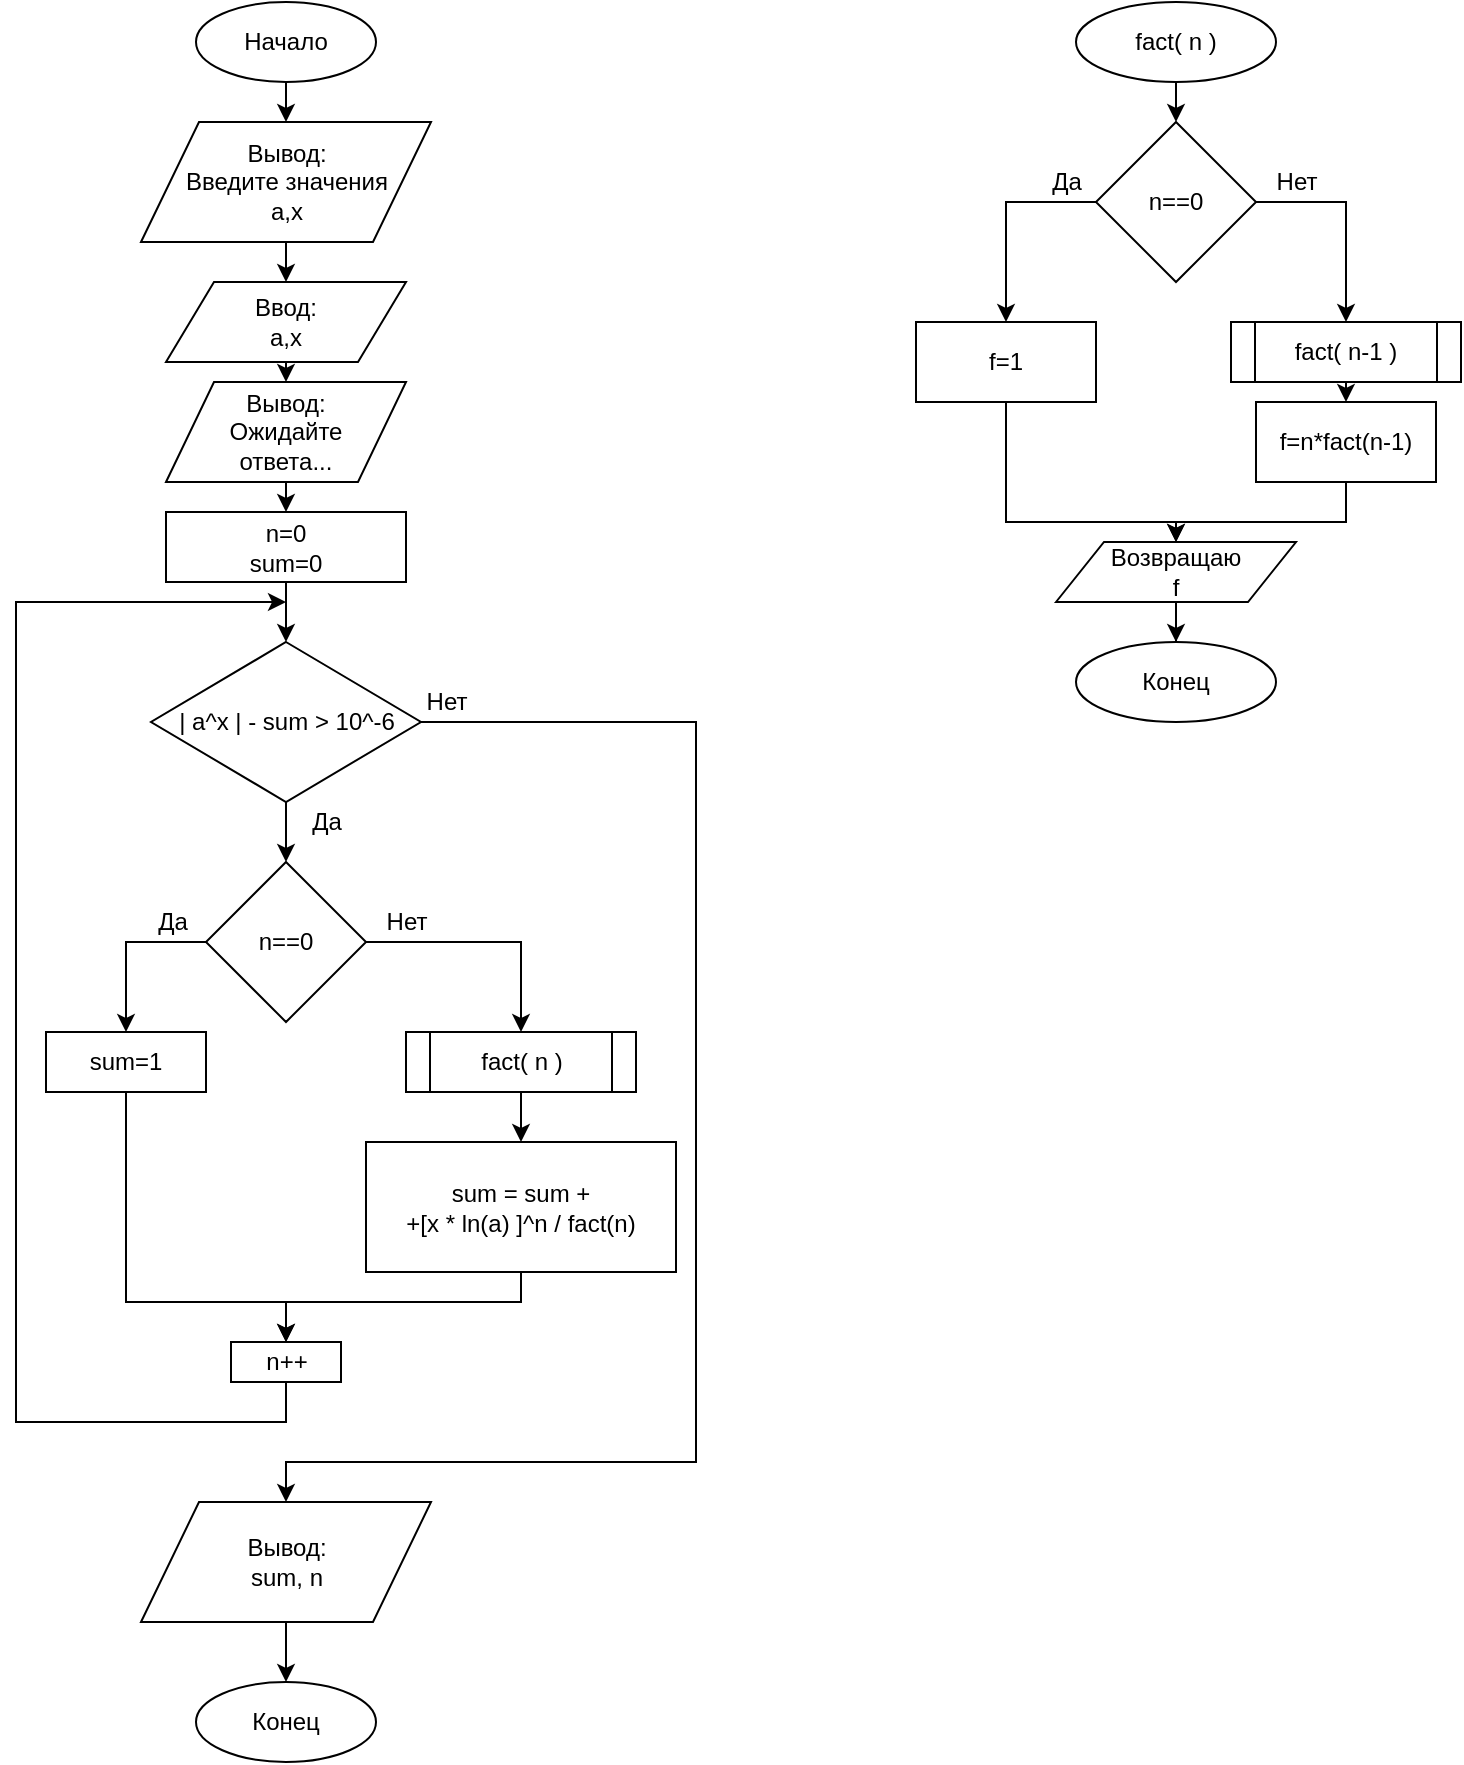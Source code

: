 <mxfile version="12.9.6" type="device"><diagram id="_Iy-XX-RFt_28th7jpNQ" name="Page-1"><mxGraphModel dx="868" dy="1560" grid="1" gridSize="10" guides="1" tooltips="1" connect="1" arrows="1" fold="1" page="1" pageScale="1" pageWidth="850" pageHeight="1100" math="0" shadow="0"><root><mxCell id="0"/><mxCell id="1" parent="0"/><mxCell id="unsGoMdO-lmkZ7KtWesT-11" style="edgeStyle=orthogonalEdgeStyle;rounded=0;orthogonalLoop=1;jettySize=auto;html=1;exitX=0.5;exitY=1;exitDx=0;exitDy=0;entryX=0.5;entryY=0;entryDx=0;entryDy=0;" edge="1" parent="1" source="unsGoMdO-lmkZ7KtWesT-1" target="unsGoMdO-lmkZ7KtWesT-2"><mxGeometry relative="1" as="geometry"/></mxCell><mxCell id="unsGoMdO-lmkZ7KtWesT-1" value="fact( n )" style="ellipse;whiteSpace=wrap;html=1;" vertex="1" parent="1"><mxGeometry x="610" y="-1080" width="100" height="40" as="geometry"/></mxCell><mxCell id="unsGoMdO-lmkZ7KtWesT-8" style="edgeStyle=orthogonalEdgeStyle;rounded=0;orthogonalLoop=1;jettySize=auto;html=1;exitX=1;exitY=0.5;exitDx=0;exitDy=0;" edge="1" parent="1" source="unsGoMdO-lmkZ7KtWesT-2" target="unsGoMdO-lmkZ7KtWesT-7"><mxGeometry relative="1" as="geometry"/></mxCell><mxCell id="unsGoMdO-lmkZ7KtWesT-10" style="edgeStyle=orthogonalEdgeStyle;rounded=0;orthogonalLoop=1;jettySize=auto;html=1;exitX=0;exitY=0.5;exitDx=0;exitDy=0;entryX=0.5;entryY=0;entryDx=0;entryDy=0;" edge="1" parent="1" source="unsGoMdO-lmkZ7KtWesT-2" target="unsGoMdO-lmkZ7KtWesT-3"><mxGeometry relative="1" as="geometry"/></mxCell><mxCell id="unsGoMdO-lmkZ7KtWesT-2" value="n==0" style="rhombus;whiteSpace=wrap;html=1;" vertex="1" parent="1"><mxGeometry x="620" y="-1020" width="80" height="80" as="geometry"/></mxCell><mxCell id="unsGoMdO-lmkZ7KtWesT-15" style="edgeStyle=orthogonalEdgeStyle;rounded=0;orthogonalLoop=1;jettySize=auto;html=1;exitX=0.5;exitY=1;exitDx=0;exitDy=0;" edge="1" parent="1" source="unsGoMdO-lmkZ7KtWesT-3"><mxGeometry relative="1" as="geometry"><mxPoint x="660" y="-810" as="targetPoint"/><Array as="points"><mxPoint x="575" y="-820"/><mxPoint x="660" y="-820"/></Array></mxGeometry></mxCell><mxCell id="unsGoMdO-lmkZ7KtWesT-3" value="f=1" style="rounded=0;whiteSpace=wrap;html=1;" vertex="1" parent="1"><mxGeometry x="530" y="-920" width="90" height="40" as="geometry"/></mxCell><mxCell id="unsGoMdO-lmkZ7KtWesT-14" style="edgeStyle=orthogonalEdgeStyle;rounded=0;orthogonalLoop=1;jettySize=auto;html=1;exitX=0.5;exitY=1;exitDx=0;exitDy=0;" edge="1" parent="1" source="unsGoMdO-lmkZ7KtWesT-4" target="unsGoMdO-lmkZ7KtWesT-12"><mxGeometry relative="1" as="geometry"><Array as="points"><mxPoint x="745" y="-820"/><mxPoint x="660" y="-820"/></Array></mxGeometry></mxCell><mxCell id="unsGoMdO-lmkZ7KtWesT-4" value="f=n*fact(n-1)" style="rounded=0;whiteSpace=wrap;html=1;" vertex="1" parent="1"><mxGeometry x="700" y="-880" width="90" height="40" as="geometry"/></mxCell><mxCell id="unsGoMdO-lmkZ7KtWesT-9" style="edgeStyle=orthogonalEdgeStyle;rounded=0;orthogonalLoop=1;jettySize=auto;html=1;exitX=0.5;exitY=1;exitDx=0;exitDy=0;entryX=0.5;entryY=0;entryDx=0;entryDy=0;" edge="1" parent="1" source="unsGoMdO-lmkZ7KtWesT-7" target="unsGoMdO-lmkZ7KtWesT-4"><mxGeometry relative="1" as="geometry"/></mxCell><mxCell id="unsGoMdO-lmkZ7KtWesT-7" value="fact( n-1 )" style="shape=process;whiteSpace=wrap;html=1;backgroundOutline=1;" vertex="1" parent="1"><mxGeometry x="687.5" y="-920" width="115" height="30" as="geometry"/></mxCell><mxCell id="unsGoMdO-lmkZ7KtWesT-16" style="edgeStyle=orthogonalEdgeStyle;rounded=0;orthogonalLoop=1;jettySize=auto;html=1;exitX=0.5;exitY=1;exitDx=0;exitDy=0;" edge="1" parent="1" source="unsGoMdO-lmkZ7KtWesT-12" target="unsGoMdO-lmkZ7KtWesT-13"><mxGeometry relative="1" as="geometry"/></mxCell><mxCell id="unsGoMdO-lmkZ7KtWesT-12" value="&lt;div&gt;Возвращаю&lt;/div&gt;&lt;div&gt;f&lt;br&gt;&lt;/div&gt;" style="shape=parallelogram;perimeter=parallelogramPerimeter;whiteSpace=wrap;html=1;" vertex="1" parent="1"><mxGeometry x="600" y="-810" width="120" height="30" as="geometry"/></mxCell><mxCell id="unsGoMdO-lmkZ7KtWesT-13" value="Конец" style="ellipse;whiteSpace=wrap;html=1;" vertex="1" parent="1"><mxGeometry x="610" y="-760" width="100" height="40" as="geometry"/></mxCell><mxCell id="unsGoMdO-lmkZ7KtWesT-22" style="edgeStyle=orthogonalEdgeStyle;rounded=0;orthogonalLoop=1;jettySize=auto;html=1;exitX=0.5;exitY=1;exitDx=0;exitDy=0;entryX=0.5;entryY=0;entryDx=0;entryDy=0;" edge="1" parent="1" source="unsGoMdO-lmkZ7KtWesT-17" target="unsGoMdO-lmkZ7KtWesT-20"><mxGeometry relative="1" as="geometry"/></mxCell><mxCell id="unsGoMdO-lmkZ7KtWesT-17" value="Начало" style="ellipse;whiteSpace=wrap;html=1;" vertex="1" parent="1"><mxGeometry x="170" y="-1080" width="90" height="40" as="geometry"/></mxCell><mxCell id="unsGoMdO-lmkZ7KtWesT-26" style="edgeStyle=orthogonalEdgeStyle;rounded=0;orthogonalLoop=1;jettySize=auto;html=1;exitX=0.5;exitY=1;exitDx=0;exitDy=0;entryX=0.5;entryY=0;entryDx=0;entryDy=0;" edge="1" parent="1" source="unsGoMdO-lmkZ7KtWesT-18" target="unsGoMdO-lmkZ7KtWesT-24"><mxGeometry relative="1" as="geometry"/></mxCell><mxCell id="unsGoMdO-lmkZ7KtWesT-18" value="&lt;div&gt;Вывод:&lt;/div&gt;&lt;div&gt;Ожидайте &lt;br&gt;&lt;/div&gt;&lt;div&gt;ответа...&lt;br&gt;&lt;/div&gt;" style="shape=parallelogram;perimeter=parallelogramPerimeter;whiteSpace=wrap;html=1;" vertex="1" parent="1"><mxGeometry x="155" y="-890" width="120" height="50" as="geometry"/></mxCell><mxCell id="unsGoMdO-lmkZ7KtWesT-23" style="edgeStyle=orthogonalEdgeStyle;rounded=0;orthogonalLoop=1;jettySize=auto;html=1;exitX=0.5;exitY=1;exitDx=0;exitDy=0;entryX=0.5;entryY=0;entryDx=0;entryDy=0;" edge="1" parent="1" source="unsGoMdO-lmkZ7KtWesT-19" target="unsGoMdO-lmkZ7KtWesT-18"><mxGeometry relative="1" as="geometry"/></mxCell><mxCell id="unsGoMdO-lmkZ7KtWesT-19" value="&lt;div&gt;Ввод:&lt;/div&gt;&lt;div&gt;a,x&lt;br&gt;&lt;/div&gt;" style="shape=parallelogram;perimeter=parallelogramPerimeter;whiteSpace=wrap;html=1;" vertex="1" parent="1"><mxGeometry x="155" y="-940" width="120" height="40" as="geometry"/></mxCell><mxCell id="unsGoMdO-lmkZ7KtWesT-21" style="edgeStyle=orthogonalEdgeStyle;rounded=0;orthogonalLoop=1;jettySize=auto;html=1;exitX=0.5;exitY=1;exitDx=0;exitDy=0;entryX=0.5;entryY=0;entryDx=0;entryDy=0;" edge="1" parent="1" source="unsGoMdO-lmkZ7KtWesT-20" target="unsGoMdO-lmkZ7KtWesT-19"><mxGeometry relative="1" as="geometry"/></mxCell><mxCell id="unsGoMdO-lmkZ7KtWesT-20" value="&lt;div&gt;Вывод:&lt;/div&gt;&lt;div&gt;Введите значения&lt;/div&gt;&lt;div&gt; a,x&lt;br&gt;&lt;/div&gt;" style="shape=parallelogram;perimeter=parallelogramPerimeter;whiteSpace=wrap;html=1;" vertex="1" parent="1"><mxGeometry x="142.5" y="-1020" width="145" height="60" as="geometry"/></mxCell><mxCell id="unsGoMdO-lmkZ7KtWesT-28" style="edgeStyle=orthogonalEdgeStyle;rounded=0;orthogonalLoop=1;jettySize=auto;html=1;exitX=0.5;exitY=1;exitDx=0;exitDy=0;entryX=0.5;entryY=0;entryDx=0;entryDy=0;" edge="1" parent="1" source="unsGoMdO-lmkZ7KtWesT-24" target="unsGoMdO-lmkZ7KtWesT-27"><mxGeometry relative="1" as="geometry"/></mxCell><mxCell id="unsGoMdO-lmkZ7KtWesT-24" value="&lt;div&gt;n=0&lt;/div&gt;&lt;div&gt;sum=0&lt;br&gt;&lt;/div&gt;" style="rounded=0;whiteSpace=wrap;html=1;" vertex="1" parent="1"><mxGeometry x="155" y="-825" width="120" height="35" as="geometry"/></mxCell><mxCell id="unsGoMdO-lmkZ7KtWesT-25" style="edgeStyle=orthogonalEdgeStyle;rounded=0;orthogonalLoop=1;jettySize=auto;html=1;exitX=0.5;exitY=1;exitDx=0;exitDy=0;" edge="1" parent="1" source="unsGoMdO-lmkZ7KtWesT-18" target="unsGoMdO-lmkZ7KtWesT-18"><mxGeometry relative="1" as="geometry"/></mxCell><mxCell id="unsGoMdO-lmkZ7KtWesT-46" style="edgeStyle=orthogonalEdgeStyle;rounded=0;orthogonalLoop=1;jettySize=auto;html=1;exitX=0.5;exitY=1;exitDx=0;exitDy=0;entryX=0.5;entryY=0;entryDx=0;entryDy=0;" edge="1" parent="1" source="unsGoMdO-lmkZ7KtWesT-27" target="unsGoMdO-lmkZ7KtWesT-33"><mxGeometry relative="1" as="geometry"/></mxCell><mxCell id="unsGoMdO-lmkZ7KtWesT-48" style="edgeStyle=orthogonalEdgeStyle;rounded=0;orthogonalLoop=1;jettySize=auto;html=1;exitX=1;exitY=0.5;exitDx=0;exitDy=0;" edge="1" parent="1" source="unsGoMdO-lmkZ7KtWesT-27" target="unsGoMdO-lmkZ7KtWesT-47"><mxGeometry relative="1" as="geometry"><Array as="points"><mxPoint x="420" y="-720"/><mxPoint x="420" y="-350"/><mxPoint x="215" y="-350"/></Array></mxGeometry></mxCell><mxCell id="unsGoMdO-lmkZ7KtWesT-27" value="| a^x | - sum &amp;gt; 10^-6" style="rhombus;whiteSpace=wrap;html=1;" vertex="1" parent="1"><mxGeometry x="147.5" y="-760" width="135" height="80" as="geometry"/></mxCell><mxCell id="unsGoMdO-lmkZ7KtWesT-29" value="&lt;div&gt;Да&lt;/div&gt;" style="text;html=1;align=center;verticalAlign=middle;resizable=0;points=[];autosize=1;" vertex="1" parent="1"><mxGeometry x="590" y="-1000" width="30" height="20" as="geometry"/></mxCell><mxCell id="unsGoMdO-lmkZ7KtWesT-30" value="Нет" style="text;html=1;align=center;verticalAlign=middle;resizable=0;points=[];autosize=1;" vertex="1" parent="1"><mxGeometry x="700" y="-1000" width="40" height="20" as="geometry"/></mxCell><mxCell id="unsGoMdO-lmkZ7KtWesT-31" value="Да" style="text;html=1;align=center;verticalAlign=middle;resizable=0;points=[];autosize=1;" vertex="1" parent="1"><mxGeometry x="220" y="-680" width="30" height="20" as="geometry"/></mxCell><mxCell id="unsGoMdO-lmkZ7KtWesT-32" value="Нет" style="text;html=1;align=center;verticalAlign=middle;resizable=0;points=[];autosize=1;" vertex="1" parent="1"><mxGeometry x="275" y="-740" width="40" height="20" as="geometry"/></mxCell><mxCell id="unsGoMdO-lmkZ7KtWesT-39" style="edgeStyle=orthogonalEdgeStyle;rounded=0;orthogonalLoop=1;jettySize=auto;html=1;exitX=1;exitY=0.5;exitDx=0;exitDy=0;entryX=0.5;entryY=0;entryDx=0;entryDy=0;" edge="1" parent="1" source="unsGoMdO-lmkZ7KtWesT-33" target="unsGoMdO-lmkZ7KtWesT-38"><mxGeometry relative="1" as="geometry"/></mxCell><mxCell id="unsGoMdO-lmkZ7KtWesT-41" style="edgeStyle=orthogonalEdgeStyle;rounded=0;orthogonalLoop=1;jettySize=auto;html=1;exitX=0;exitY=0.5;exitDx=0;exitDy=0;entryX=0.5;entryY=0;entryDx=0;entryDy=0;" edge="1" parent="1" source="unsGoMdO-lmkZ7KtWesT-33" target="unsGoMdO-lmkZ7KtWesT-36"><mxGeometry relative="1" as="geometry"/></mxCell><mxCell id="unsGoMdO-lmkZ7KtWesT-33" value="n==0" style="rhombus;whiteSpace=wrap;html=1;" vertex="1" parent="1"><mxGeometry x="175" y="-650" width="80" height="80" as="geometry"/></mxCell><mxCell id="unsGoMdO-lmkZ7KtWesT-34" value="Да" style="text;html=1;align=center;verticalAlign=middle;resizable=0;points=[];autosize=1;" vertex="1" parent="1"><mxGeometry x="142.5" y="-630" width="30" height="20" as="geometry"/></mxCell><mxCell id="unsGoMdO-lmkZ7KtWesT-35" value="Нет" style="text;html=1;align=center;verticalAlign=middle;resizable=0;points=[];autosize=1;" vertex="1" parent="1"><mxGeometry x="255" y="-630" width="40" height="20" as="geometry"/></mxCell><mxCell id="unsGoMdO-lmkZ7KtWesT-44" style="edgeStyle=orthogonalEdgeStyle;rounded=0;orthogonalLoop=1;jettySize=auto;html=1;exitX=0.5;exitY=1;exitDx=0;exitDy=0;entryX=0.5;entryY=0;entryDx=0;entryDy=0;" edge="1" parent="1" source="unsGoMdO-lmkZ7KtWesT-36" target="unsGoMdO-lmkZ7KtWesT-42"><mxGeometry relative="1" as="geometry"><Array as="points"><mxPoint x="135" y="-430"/><mxPoint x="215" y="-430"/></Array></mxGeometry></mxCell><mxCell id="unsGoMdO-lmkZ7KtWesT-36" value="sum=1" style="rounded=0;whiteSpace=wrap;html=1;" vertex="1" parent="1"><mxGeometry x="95" y="-565" width="80" height="30" as="geometry"/></mxCell><mxCell id="unsGoMdO-lmkZ7KtWesT-43" style="edgeStyle=orthogonalEdgeStyle;rounded=0;orthogonalLoop=1;jettySize=auto;html=1;exitX=0.5;exitY=1;exitDx=0;exitDy=0;entryX=0.5;entryY=0;entryDx=0;entryDy=0;" edge="1" parent="1" source="unsGoMdO-lmkZ7KtWesT-37" target="unsGoMdO-lmkZ7KtWesT-42"><mxGeometry relative="1" as="geometry"><Array as="points"><mxPoint x="333" y="-430"/><mxPoint x="215" y="-430"/></Array></mxGeometry></mxCell><mxCell id="unsGoMdO-lmkZ7KtWesT-37" value="&lt;div&gt;sum = sum + &lt;br&gt;&lt;/div&gt;&lt;div&gt;+[x * ln(a) ]^n / fact(n)&lt;/div&gt;" style="rounded=0;whiteSpace=wrap;html=1;" vertex="1" parent="1"><mxGeometry x="255" y="-510" width="155" height="65" as="geometry"/></mxCell><mxCell id="unsGoMdO-lmkZ7KtWesT-40" style="edgeStyle=orthogonalEdgeStyle;rounded=0;orthogonalLoop=1;jettySize=auto;html=1;exitX=0.5;exitY=1;exitDx=0;exitDy=0;entryX=0.5;entryY=0;entryDx=0;entryDy=0;" edge="1" parent="1" source="unsGoMdO-lmkZ7KtWesT-38" target="unsGoMdO-lmkZ7KtWesT-37"><mxGeometry relative="1" as="geometry"/></mxCell><mxCell id="unsGoMdO-lmkZ7KtWesT-38" value="fact( n )" style="shape=process;whiteSpace=wrap;html=1;backgroundOutline=1;" vertex="1" parent="1"><mxGeometry x="275" y="-565" width="115" height="30" as="geometry"/></mxCell><mxCell id="unsGoMdO-lmkZ7KtWesT-45" style="edgeStyle=orthogonalEdgeStyle;rounded=0;orthogonalLoop=1;jettySize=auto;html=1;exitX=0.5;exitY=1;exitDx=0;exitDy=0;" edge="1" parent="1" source="unsGoMdO-lmkZ7KtWesT-42"><mxGeometry relative="1" as="geometry"><mxPoint x="215" y="-780" as="targetPoint"/><Array as="points"><mxPoint x="215" y="-370"/><mxPoint x="80" y="-370"/><mxPoint x="80" y="-780"/></Array></mxGeometry></mxCell><mxCell id="unsGoMdO-lmkZ7KtWesT-42" value="n++" style="rounded=0;whiteSpace=wrap;html=1;" vertex="1" parent="1"><mxGeometry x="187.5" y="-410" width="55" height="20" as="geometry"/></mxCell><mxCell id="unsGoMdO-lmkZ7KtWesT-50" style="edgeStyle=orthogonalEdgeStyle;rounded=0;orthogonalLoop=1;jettySize=auto;html=1;exitX=0.5;exitY=1;exitDx=0;exitDy=0;entryX=0.5;entryY=0;entryDx=0;entryDy=0;" edge="1" parent="1" source="unsGoMdO-lmkZ7KtWesT-47" target="unsGoMdO-lmkZ7KtWesT-49"><mxGeometry relative="1" as="geometry"/></mxCell><mxCell id="unsGoMdO-lmkZ7KtWesT-47" value="&lt;div&gt;Вывод:&lt;/div&gt;sum, n" style="shape=parallelogram;perimeter=parallelogramPerimeter;whiteSpace=wrap;html=1;" vertex="1" parent="1"><mxGeometry x="142.5" y="-330" width="145" height="60" as="geometry"/></mxCell><mxCell id="unsGoMdO-lmkZ7KtWesT-49" value="Конец" style="ellipse;whiteSpace=wrap;html=1;" vertex="1" parent="1"><mxGeometry x="170" y="-240" width="90" height="40" as="geometry"/></mxCell></root></mxGraphModel></diagram></mxfile>